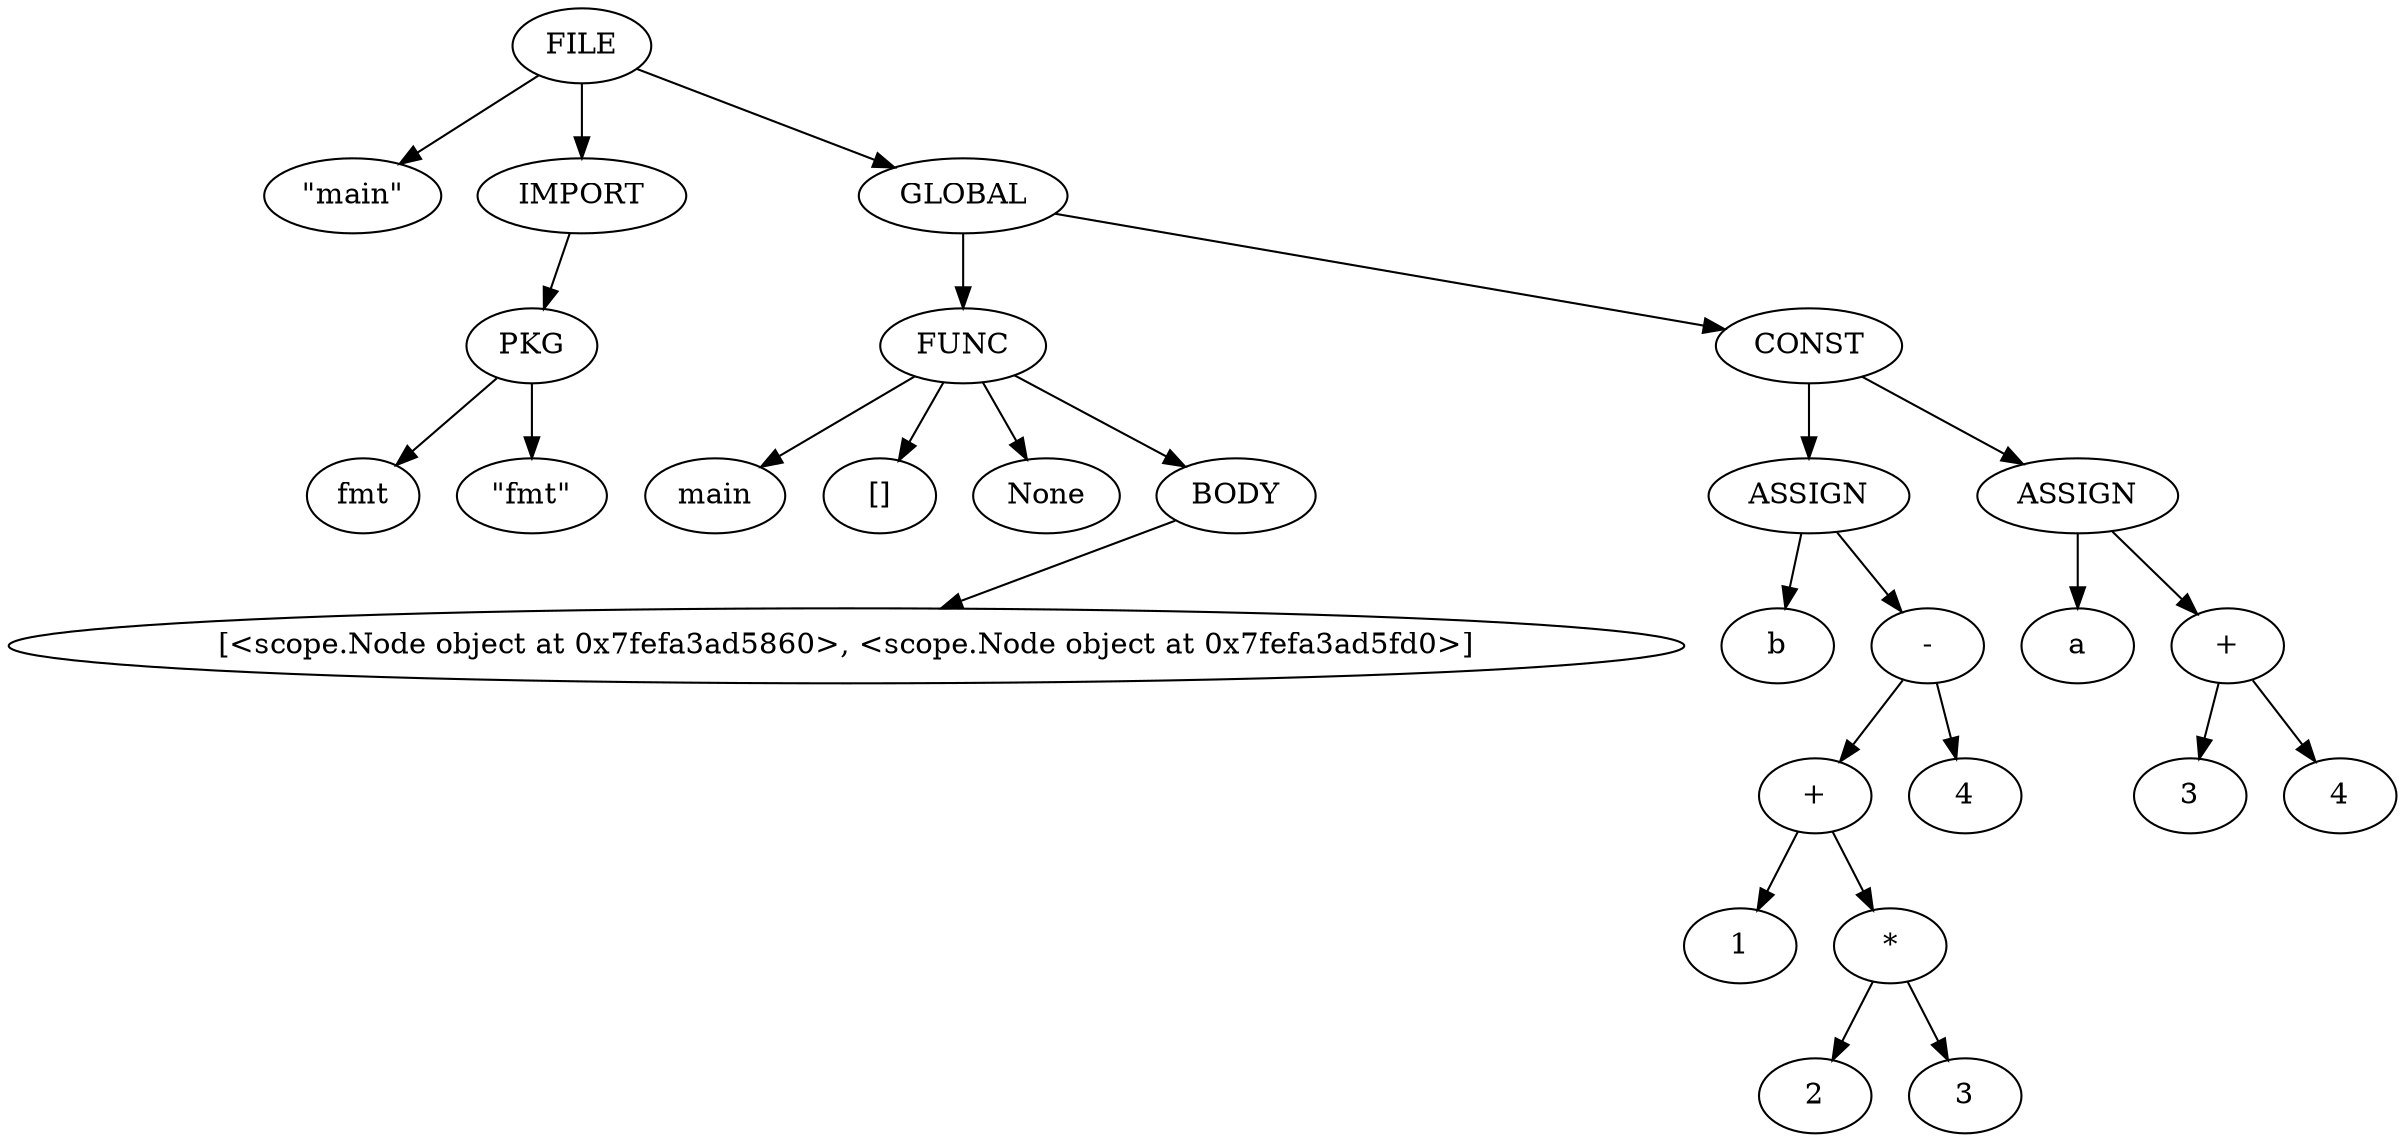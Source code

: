 digraph G {
	0 -> 1;
	0 -> 2;
	2 -> 3;
	3 -> 4;
	3 -> 5;
	0 -> 6;
	6 -> 7;
	7 -> 8;
	7 -> 9;
	7 -> 10;
	7 -> 11;
	11 -> 12;
	6 -> 13;
	13 -> 14;
	14 -> 15;
	14 -> 16;
	16 -> 17;
	17 -> 18;
	17 -> 19;
	19 -> 20;
	19 -> 21;
	16 -> 22;
	13 -> 23;
	23 -> 24;
	23 -> 25;
	25 -> 26;
	25 -> 27;
	0 [label=FILE];	1 [label="\"main\""];	2 [label="IMPORT"];	3 [label="PKG"];	4 [label="fmt"];	5 [label="\"fmt\""];	6 [label="GLOBAL"];	7 [label="FUNC"];	8 [label="main"];	9 [label="[]"];	10 [label="None"];	11 [label="BODY"];	12 [label="[<scope.Node object at 0x7fefa3ad5860>, <scope.Node object at 0x7fefa3ad5fd0>]"];	13 [label="CONST"];	14 [label="ASSIGN"];	15 [label="b"];	16 [label="-"];	17 [label="+"];	18 [label="1"];	19 [label="*"];	20 [label="2"];	21 [label="3"];	22 [label="4"];	23 [label="ASSIGN"];	24 [label="a"];	25 [label="+"];	26 [label="3"];	27 [label="4"];
}